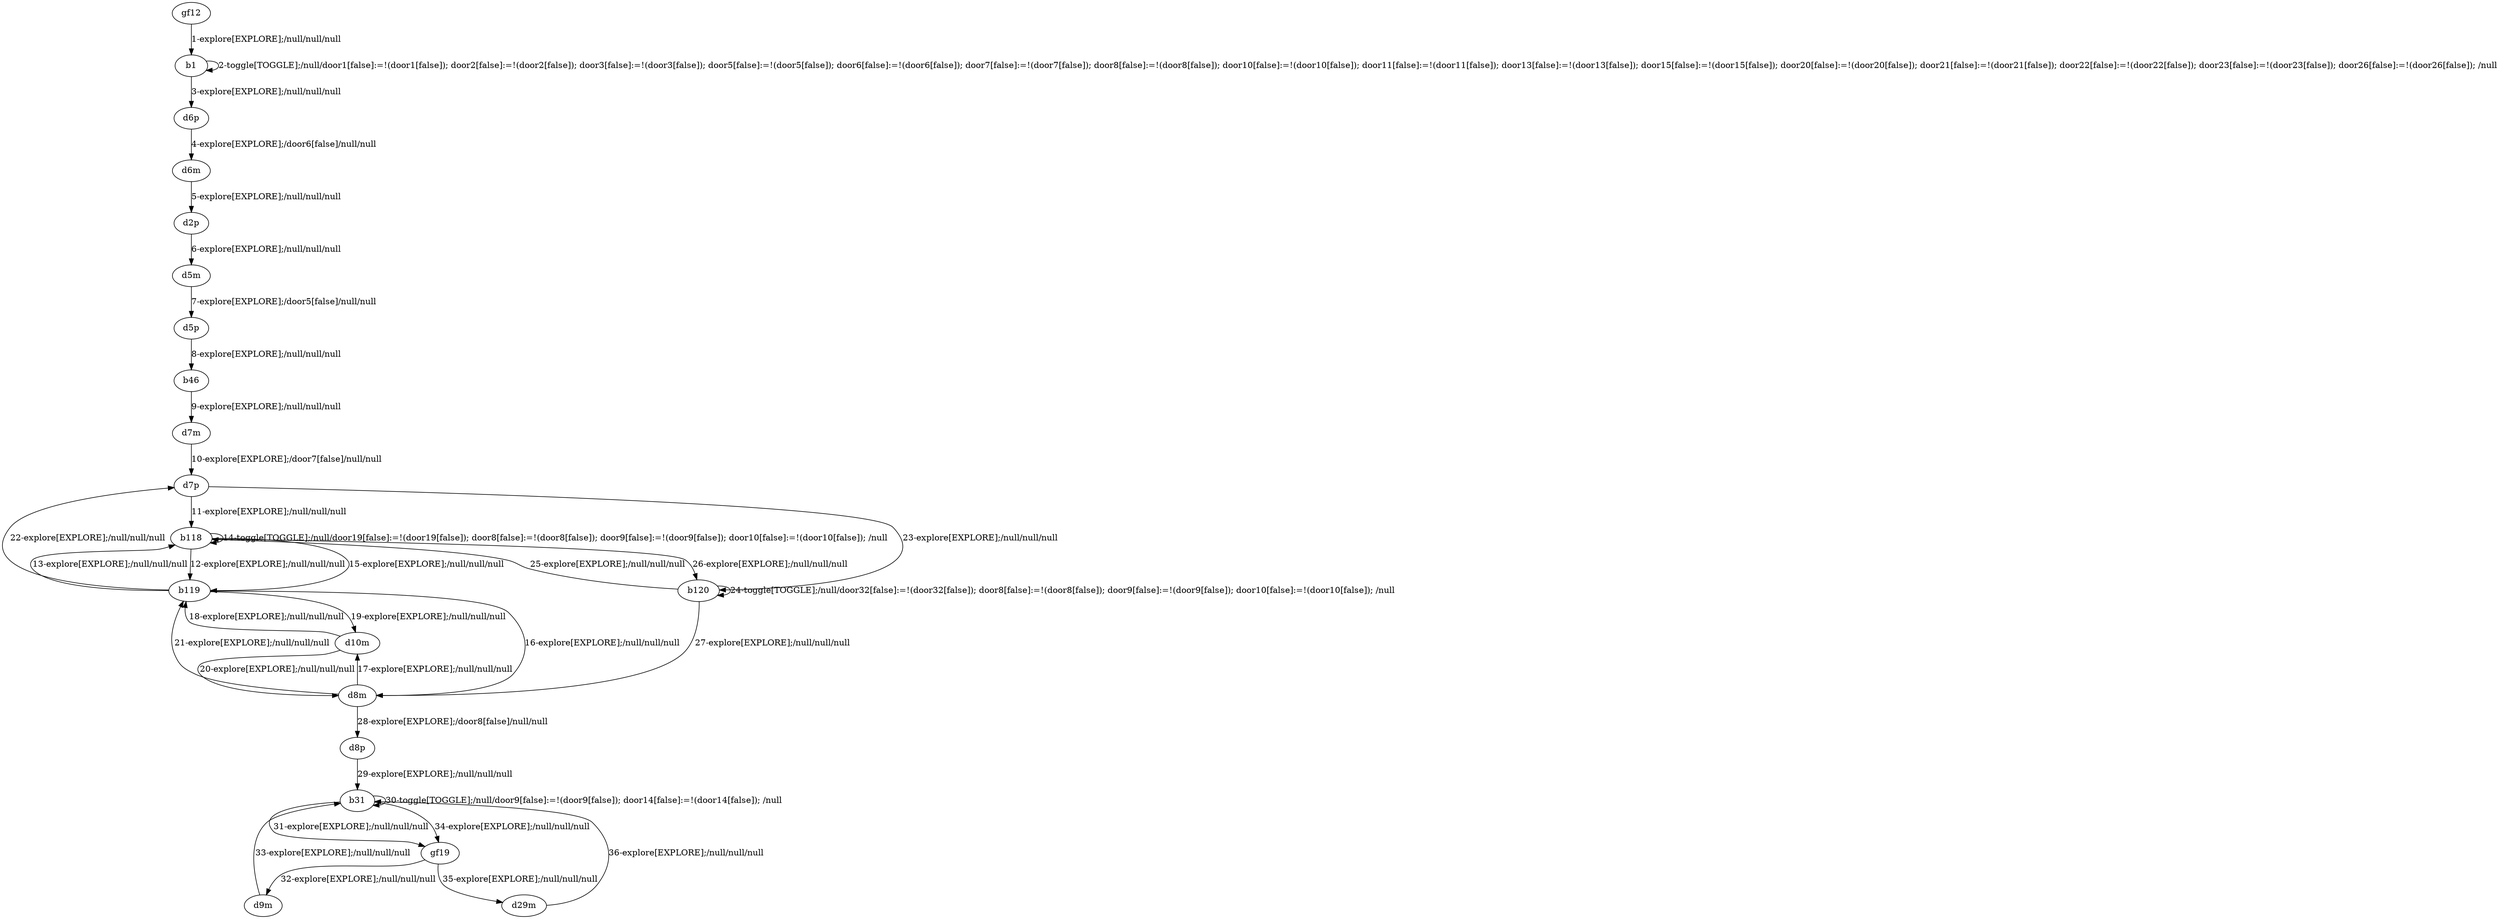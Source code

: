 # Total number of goals covered by this test: 1
# d29m --> b31

digraph g {
"gf12" -> "b1" [label = "1-explore[EXPLORE];/null/null/null"];
"b1" -> "b1" [label = "2-toggle[TOGGLE];/null/door1[false]:=!(door1[false]); door2[false]:=!(door2[false]); door3[false]:=!(door3[false]); door5[false]:=!(door5[false]); door6[false]:=!(door6[false]); door7[false]:=!(door7[false]); door8[false]:=!(door8[false]); door10[false]:=!(door10[false]); door11[false]:=!(door11[false]); door13[false]:=!(door13[false]); door15[false]:=!(door15[false]); door20[false]:=!(door20[false]); door21[false]:=!(door21[false]); door22[false]:=!(door22[false]); door23[false]:=!(door23[false]); door26[false]:=!(door26[false]); /null"];
"b1" -> "d6p" [label = "3-explore[EXPLORE];/null/null/null"];
"d6p" -> "d6m" [label = "4-explore[EXPLORE];/door6[false]/null/null"];
"d6m" -> "d2p" [label = "5-explore[EXPLORE];/null/null/null"];
"d2p" -> "d5m" [label = "6-explore[EXPLORE];/null/null/null"];
"d5m" -> "d5p" [label = "7-explore[EXPLORE];/door5[false]/null/null"];
"d5p" -> "b46" [label = "8-explore[EXPLORE];/null/null/null"];
"b46" -> "d7m" [label = "9-explore[EXPLORE];/null/null/null"];
"d7m" -> "d7p" [label = "10-explore[EXPLORE];/door7[false]/null/null"];
"d7p" -> "b118" [label = "11-explore[EXPLORE];/null/null/null"];
"b118" -> "b119" [label = "12-explore[EXPLORE];/null/null/null"];
"b119" -> "b118" [label = "13-explore[EXPLORE];/null/null/null"];
"b118" -> "b118" [label = "14-toggle[TOGGLE];/null/door19[false]:=!(door19[false]); door8[false]:=!(door8[false]); door9[false]:=!(door9[false]); door10[false]:=!(door10[false]); /null"];
"b118" -> "b119" [label = "15-explore[EXPLORE];/null/null/null"];
"b119" -> "d8m" [label = "16-explore[EXPLORE];/null/null/null"];
"d8m" -> "d10m" [label = "17-explore[EXPLORE];/null/null/null"];
"d10m" -> "b119" [label = "18-explore[EXPLORE];/null/null/null"];
"b119" -> "d10m" [label = "19-explore[EXPLORE];/null/null/null"];
"d10m" -> "d8m" [label = "20-explore[EXPLORE];/null/null/null"];
"d8m" -> "b119" [label = "21-explore[EXPLORE];/null/null/null"];
"b119" -> "d7p" [label = "22-explore[EXPLORE];/null/null/null"];
"d7p" -> "b120" [label = "23-explore[EXPLORE];/null/null/null"];
"b120" -> "b120" [label = "24-toggle[TOGGLE];/null/door32[false]:=!(door32[false]); door8[false]:=!(door8[false]); door9[false]:=!(door9[false]); door10[false]:=!(door10[false]); /null"];
"b120" -> "b118" [label = "25-explore[EXPLORE];/null/null/null"];
"b118" -> "b120" [label = "26-explore[EXPLORE];/null/null/null"];
"b120" -> "d8m" [label = "27-explore[EXPLORE];/null/null/null"];
"d8m" -> "d8p" [label = "28-explore[EXPLORE];/door8[false]/null/null"];
"d8p" -> "b31" [label = "29-explore[EXPLORE];/null/null/null"];
"b31" -> "b31" [label = "30-toggle[TOGGLE];/null/door9[false]:=!(door9[false]); door14[false]:=!(door14[false]); /null"];
"b31" -> "gf19" [label = "31-explore[EXPLORE];/null/null/null"];
"gf19" -> "d9m" [label = "32-explore[EXPLORE];/null/null/null"];
"d9m" -> "b31" [label = "33-explore[EXPLORE];/null/null/null"];
"b31" -> "gf19" [label = "34-explore[EXPLORE];/null/null/null"];
"gf19" -> "d29m" [label = "35-explore[EXPLORE];/null/null/null"];
"d29m" -> "b31" [label = "36-explore[EXPLORE];/null/null/null"];
}
